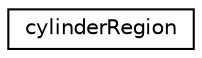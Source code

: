 digraph "Graphical Class Hierarchy"
{
 // LATEX_PDF_SIZE
  edge [fontname="Helvetica",fontsize="10",labelfontname="Helvetica",labelfontsize="10"];
  node [fontname="Helvetica",fontsize="10",shape=record];
  rankdir="LR";
  Node0 [label="cylinderRegion",height=0.2,width=0.4,color="black", fillcolor="white", style="filled",URL="$classpFlow_1_1cylinderRegion.html",tooltip=" "];
}
